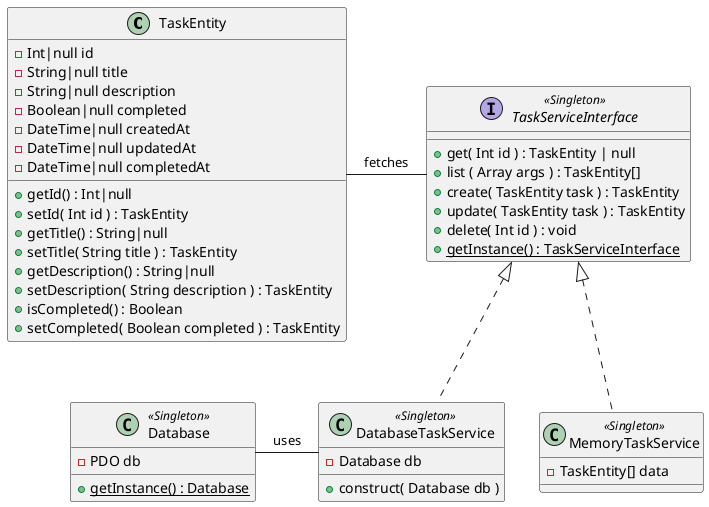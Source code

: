 @startuml

'Entity
class TaskEntity {
  - Int|null id
  - String|null title
  - String|null description
  - Boolean|null completed
  - DateTime|null createdAt
  - DateTime|null updatedAt
  - DateTime|null completedAt
  + getId() : Int|null
  + setId( Int id ) : TaskEntity
  + getTitle() : String|null
  + setTitle( String title ) : TaskEntity
  + getDescription() : String|null
  + setDescription( String description ) : TaskEntity
  + isCompleted() : Boolean
  + setCompleted( Boolean completed ) : TaskEntity
}

'Services
interface TaskServiceInterface<<Singleton>> {
  + get( Int id ) : TaskEntity | null
  + list ( Array args ) : TaskEntity[]
  + create( TaskEntity task ) : TaskEntity
  + update( TaskEntity task ) : TaskEntity
  + delete( Int id ) : void
  + {static} getInstance() : TaskServiceInterface
}

class MemoryTaskService<<Singleton>> implements TaskServiceInterface {
  - TaskEntity[] data
}

class DatabaseTaskService<<Singleton>> implements TaskServiceInterface {
  - Database db
  + construct( Database db )
}

'Common
class Database <<Singleton>> {
  - PDO db
  + {static} getInstance() : Database
}

'Relations
TaskEntity -right- TaskServiceInterface : fetches
DatabaseTaskService -left- Database : uses

@enduml